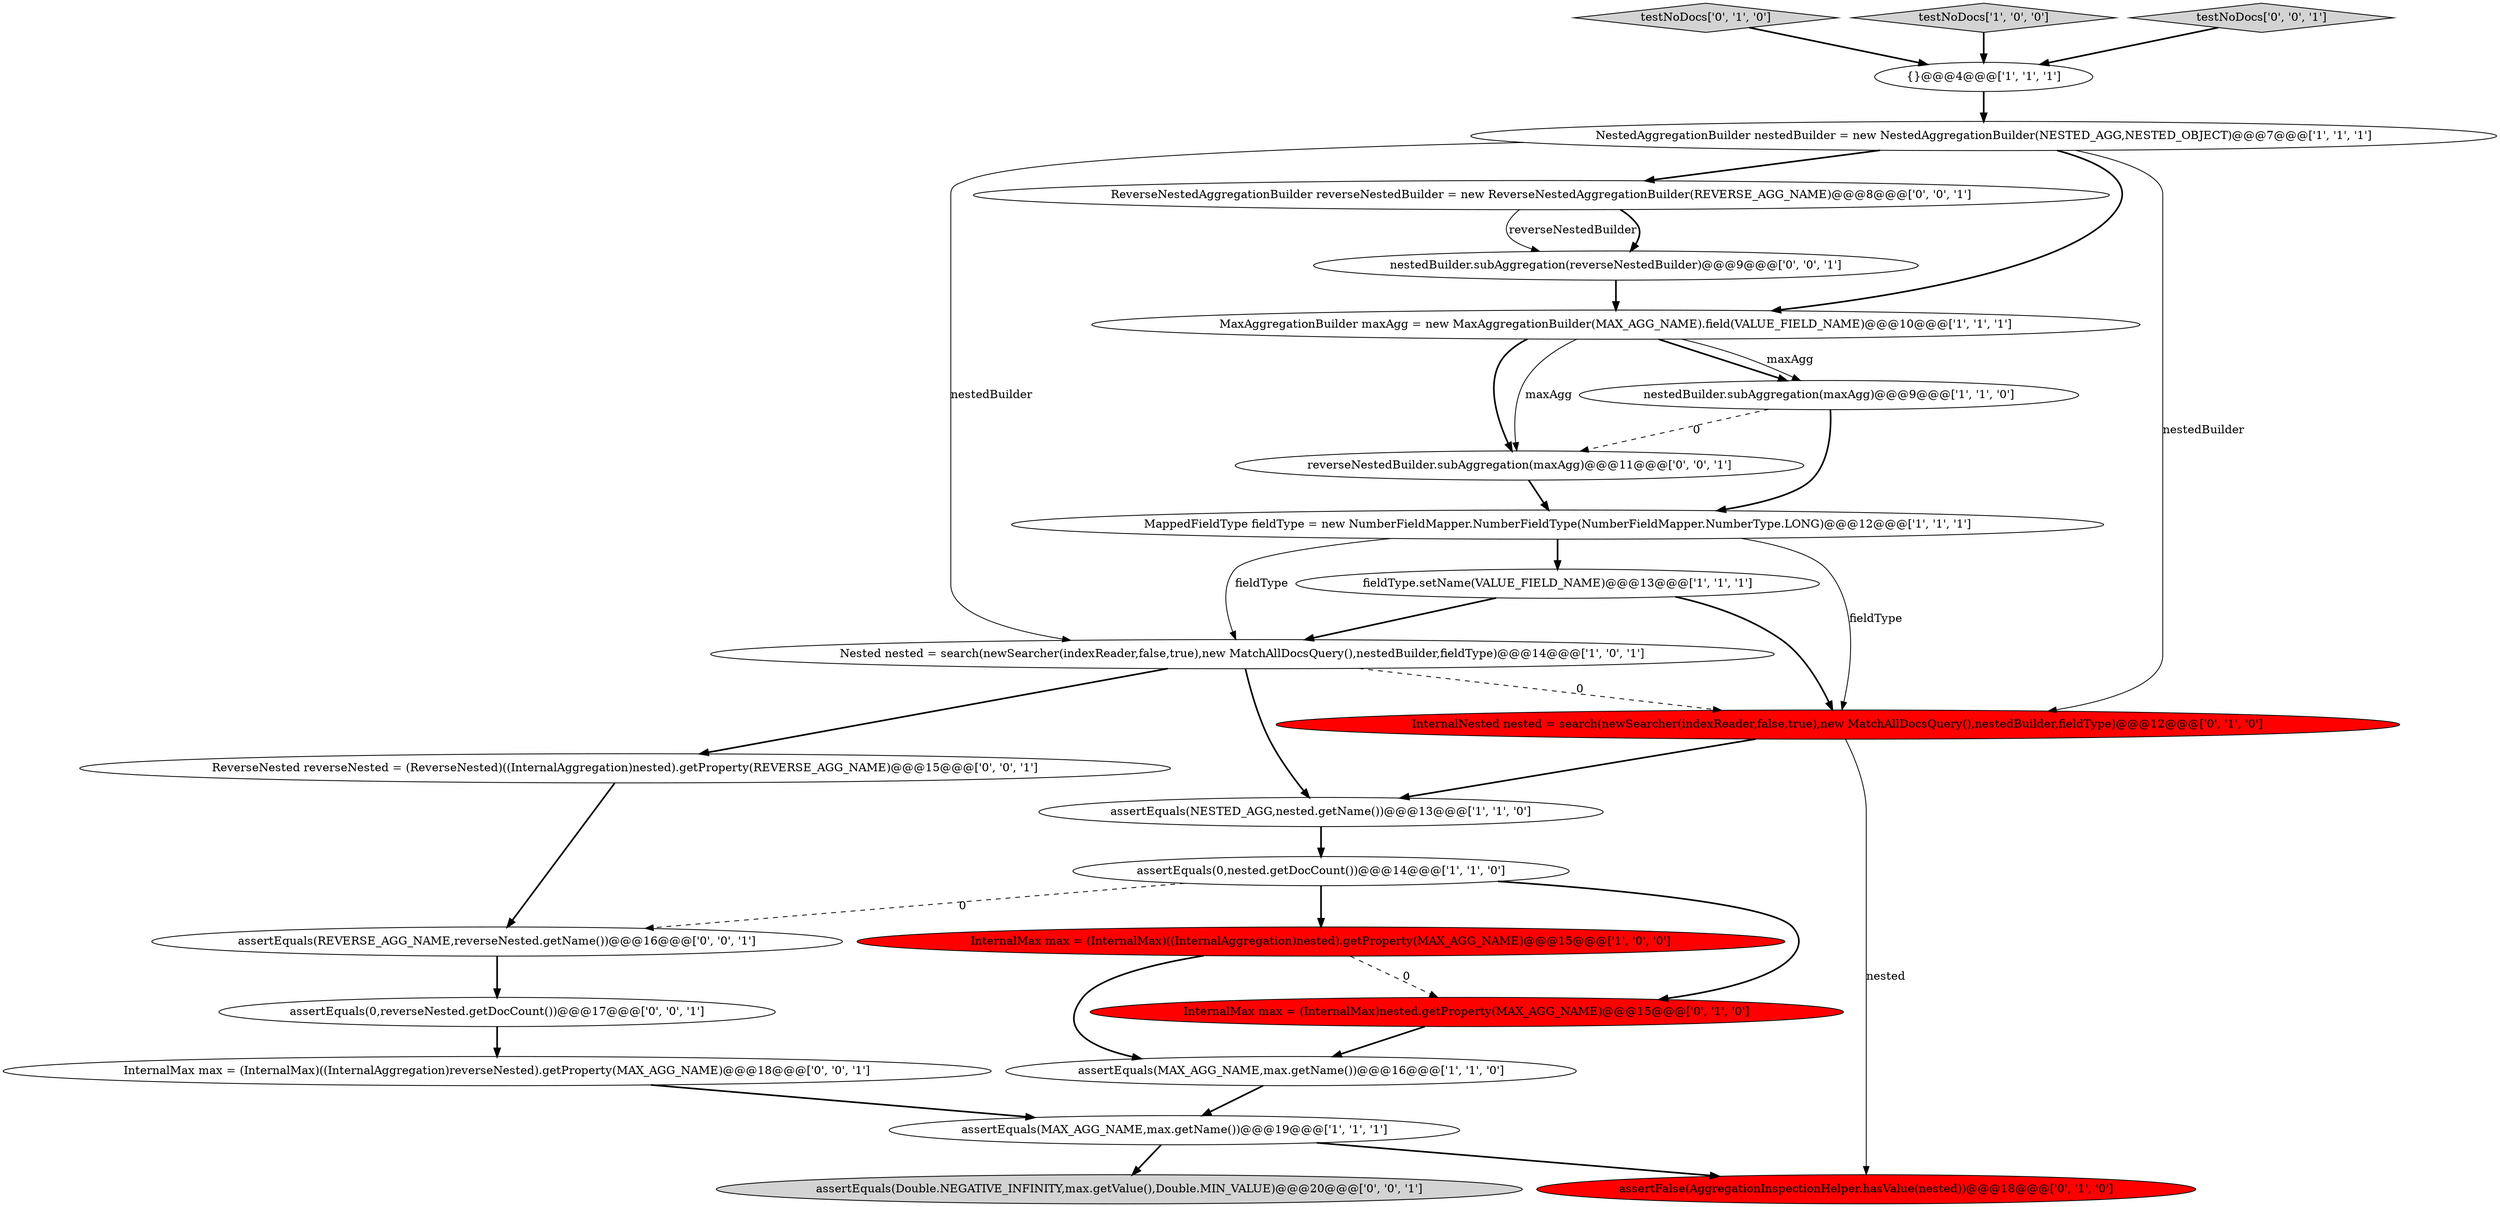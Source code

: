 digraph {
8 [style = filled, label = "nestedBuilder.subAggregation(maxAgg)@@@9@@@['1', '1', '0']", fillcolor = white, shape = ellipse image = "AAA0AAABBB1BBB"];
22 [style = filled, label = "InternalMax max = (InternalMax)((InternalAggregation)reverseNested).getProperty(MAX_AGG_NAME)@@@18@@@['0', '0', '1']", fillcolor = white, shape = ellipse image = "AAA0AAABBB3BBB"];
10 [style = filled, label = "MaxAggregationBuilder maxAgg = new MaxAggregationBuilder(MAX_AGG_NAME).field(VALUE_FIELD_NAME)@@@10@@@['1', '1', '1']", fillcolor = white, shape = ellipse image = "AAA0AAABBB1BBB"];
21 [style = filled, label = "assertEquals(Double.NEGATIVE_INFINITY,max.getValue(),Double.MIN_VALUE)@@@20@@@['0', '0', '1']", fillcolor = lightgray, shape = ellipse image = "AAA0AAABBB3BBB"];
19 [style = filled, label = "nestedBuilder.subAggregation(reverseNestedBuilder)@@@9@@@['0', '0', '1']", fillcolor = white, shape = ellipse image = "AAA0AAABBB3BBB"];
13 [style = filled, label = "assertFalse(AggregationInspectionHelper.hasValue(nested))@@@18@@@['0', '1', '0']", fillcolor = red, shape = ellipse image = "AAA1AAABBB2BBB"];
24 [style = filled, label = "assertEquals(0,reverseNested.getDocCount())@@@17@@@['0', '0', '1']", fillcolor = white, shape = ellipse image = "AAA0AAABBB3BBB"];
16 [style = filled, label = "testNoDocs['0', '1', '0']", fillcolor = lightgray, shape = diamond image = "AAA0AAABBB2BBB"];
2 [style = filled, label = "Nested nested = search(newSearcher(indexReader,false,true),new MatchAllDocsQuery(),nestedBuilder,fieldType)@@@14@@@['1', '0', '1']", fillcolor = white, shape = ellipse image = "AAA0AAABBB1BBB"];
9 [style = filled, label = "testNoDocs['1', '0', '0']", fillcolor = lightgray, shape = diamond image = "AAA0AAABBB1BBB"];
18 [style = filled, label = "ReverseNested reverseNested = (ReverseNested)((InternalAggregation)nested).getProperty(REVERSE_AGG_NAME)@@@15@@@['0', '0', '1']", fillcolor = white, shape = ellipse image = "AAA0AAABBB3BBB"];
4 [style = filled, label = "{}@@@4@@@['1', '1', '1']", fillcolor = white, shape = ellipse image = "AAA0AAABBB1BBB"];
25 [style = filled, label = "reverseNestedBuilder.subAggregation(maxAgg)@@@11@@@['0', '0', '1']", fillcolor = white, shape = ellipse image = "AAA0AAABBB3BBB"];
0 [style = filled, label = "assertEquals(NESTED_AGG,nested.getName())@@@13@@@['1', '1', '0']", fillcolor = white, shape = ellipse image = "AAA0AAABBB1BBB"];
12 [style = filled, label = "assertEquals(0,nested.getDocCount())@@@14@@@['1', '1', '0']", fillcolor = white, shape = ellipse image = "AAA0AAABBB1BBB"];
3 [style = filled, label = "NestedAggregationBuilder nestedBuilder = new NestedAggregationBuilder(NESTED_AGG,NESTED_OBJECT)@@@7@@@['1', '1', '1']", fillcolor = white, shape = ellipse image = "AAA0AAABBB1BBB"];
14 [style = filled, label = "InternalNested nested = search(newSearcher(indexReader,false,true),new MatchAllDocsQuery(),nestedBuilder,fieldType)@@@12@@@['0', '1', '0']", fillcolor = red, shape = ellipse image = "AAA1AAABBB2BBB"];
17 [style = filled, label = "testNoDocs['0', '0', '1']", fillcolor = lightgray, shape = diamond image = "AAA0AAABBB3BBB"];
1 [style = filled, label = "assertEquals(MAX_AGG_NAME,max.getName())@@@19@@@['1', '1', '1']", fillcolor = white, shape = ellipse image = "AAA0AAABBB1BBB"];
7 [style = filled, label = "fieldType.setName(VALUE_FIELD_NAME)@@@13@@@['1', '1', '1']", fillcolor = white, shape = ellipse image = "AAA0AAABBB1BBB"];
15 [style = filled, label = "InternalMax max = (InternalMax)nested.getProperty(MAX_AGG_NAME)@@@15@@@['0', '1', '0']", fillcolor = red, shape = ellipse image = "AAA1AAABBB2BBB"];
6 [style = filled, label = "MappedFieldType fieldType = new NumberFieldMapper.NumberFieldType(NumberFieldMapper.NumberType.LONG)@@@12@@@['1', '1', '1']", fillcolor = white, shape = ellipse image = "AAA0AAABBB1BBB"];
5 [style = filled, label = "InternalMax max = (InternalMax)((InternalAggregation)nested).getProperty(MAX_AGG_NAME)@@@15@@@['1', '0', '0']", fillcolor = red, shape = ellipse image = "AAA1AAABBB1BBB"];
23 [style = filled, label = "ReverseNestedAggregationBuilder reverseNestedBuilder = new ReverseNestedAggregationBuilder(REVERSE_AGG_NAME)@@@8@@@['0', '0', '1']", fillcolor = white, shape = ellipse image = "AAA0AAABBB3BBB"];
11 [style = filled, label = "assertEquals(MAX_AGG_NAME,max.getName())@@@16@@@['1', '1', '0']", fillcolor = white, shape = ellipse image = "AAA0AAABBB1BBB"];
20 [style = filled, label = "assertEquals(REVERSE_AGG_NAME,reverseNested.getName())@@@16@@@['0', '0', '1']", fillcolor = white, shape = ellipse image = "AAA0AAABBB3BBB"];
23->19 [style = solid, label="reverseNestedBuilder"];
4->3 [style = bold, label=""];
12->20 [style = dashed, label="0"];
12->5 [style = bold, label=""];
11->1 [style = bold, label=""];
9->4 [style = bold, label=""];
0->12 [style = bold, label=""];
12->15 [style = bold, label=""];
2->18 [style = bold, label=""];
19->10 [style = bold, label=""];
8->6 [style = bold, label=""];
25->6 [style = bold, label=""];
24->22 [style = bold, label=""];
1->13 [style = bold, label=""];
7->14 [style = bold, label=""];
6->2 [style = solid, label="fieldType"];
3->10 [style = bold, label=""];
18->20 [style = bold, label=""];
3->23 [style = bold, label=""];
2->0 [style = bold, label=""];
15->11 [style = bold, label=""];
10->8 [style = bold, label=""];
14->0 [style = bold, label=""];
3->14 [style = solid, label="nestedBuilder"];
10->25 [style = bold, label=""];
2->14 [style = dashed, label="0"];
7->2 [style = bold, label=""];
1->21 [style = bold, label=""];
23->19 [style = bold, label=""];
6->14 [style = solid, label="fieldType"];
10->8 [style = solid, label="maxAgg"];
3->2 [style = solid, label="nestedBuilder"];
8->25 [style = dashed, label="0"];
5->11 [style = bold, label=""];
22->1 [style = bold, label=""];
16->4 [style = bold, label=""];
6->7 [style = bold, label=""];
20->24 [style = bold, label=""];
5->15 [style = dashed, label="0"];
14->13 [style = solid, label="nested"];
10->25 [style = solid, label="maxAgg"];
17->4 [style = bold, label=""];
}

